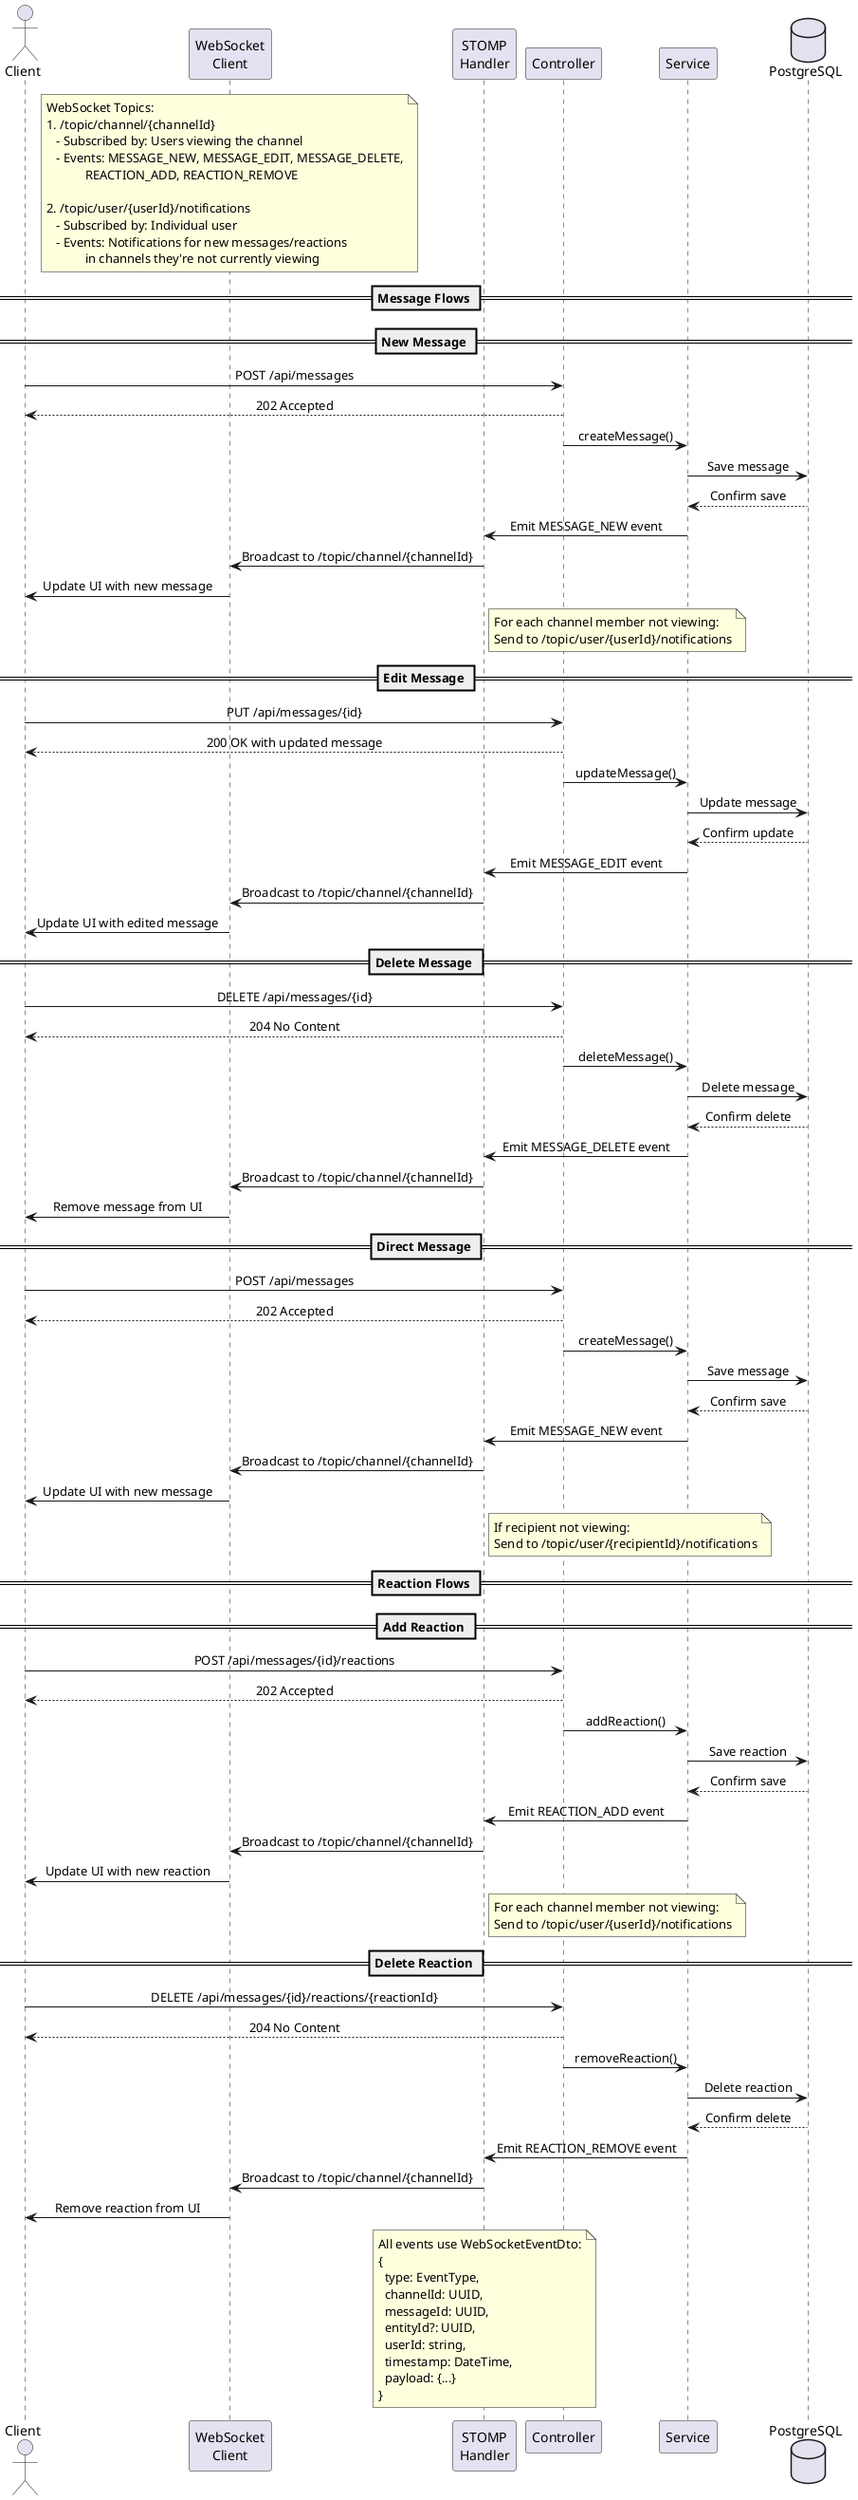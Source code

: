 @startuml websocket_events_flow

' Use modern style
skinparam monochrome false
skinparam shadowing false
skinparam defaultFontName Arial
skinparam backgroundColor white
skinparam handwritten false
skinparam sequenceMessageAlign center
skinparam sequenceGroupBorderColor #6edb71
skinparam sequenceGroupBackgroundColor #1a1b1e

actor Client
participant "WebSocket\nClient" as WSC
participant "STOMP\nHandler" as SH
participant "Controller" as CTRL
participant "Service" as SVC
database "PostgreSQL" as DB

note over WSC
  WebSocket Topics:
  1. /topic/channel/{channelId}
     - Subscribed by: Users viewing the channel
     - Events: MESSAGE_NEW, MESSAGE_EDIT, MESSAGE_DELETE,
              REACTION_ADD, REACTION_REMOVE
  
  2. /topic/user/{userId}/notifications
     - Subscribed by: Individual user
     - Events: Notifications for new messages/reactions
              in channels they're not currently viewing
end note

== Message Flows ==

' New Message
== New Message ==
Client -> CTRL: POST /api/messages
CTRL --> Client: 202 Accepted
CTRL -> SVC: createMessage()
SVC -> DB: Save message
DB --> SVC: Confirm save
SVC -> SH: Emit MESSAGE_NEW event
SH -> WSC: Broadcast to /topic/channel/{channelId}
WSC -> Client: Update UI with new message
note right of SH
  For each channel member not viewing:
  Send to /topic/user/{userId}/notifications
end note

' Edit Message
== Edit Message ==
Client -> CTRL: PUT /api/messages/{id}
CTRL --> Client: 200 OK with updated message
CTRL -> SVC: updateMessage()
SVC -> DB: Update message
DB --> SVC: Confirm update
SVC -> SH: Emit MESSAGE_EDIT event
SH -> WSC: Broadcast to /topic/channel/{channelId}
WSC -> Client: Update UI with edited message

' Delete Message
== Delete Message ==
Client -> CTRL: DELETE /api/messages/{id}
CTRL --> Client: 204 No Content
CTRL -> SVC: deleteMessage()
SVC -> DB: Delete message
DB --> SVC: Confirm delete
SVC -> SH: Emit MESSAGE_DELETE event
SH -> WSC: Broadcast to /topic/channel/{channelId}
WSC -> Client: Remove message from UI

' Direct Message
== Direct Message ==
Client -> CTRL: POST /api/messages
CTRL --> Client: 202 Accepted
CTRL -> SVC: createMessage()
SVC -> DB: Save message
DB --> SVC: Confirm save
SVC -> SH: Emit MESSAGE_NEW event
SH -> WSC: Broadcast to /topic/channel/{channelId}
WSC -> Client: Update UI with new message
note right of SH
  If recipient not viewing:
  Send to /topic/user/{recipientId}/notifications
end note

== Reaction Flows ==

' Add Reaction
== Add Reaction ==
Client -> CTRL: POST /api/messages/{id}/reactions
CTRL --> Client: 202 Accepted
CTRL -> SVC: addReaction()
SVC -> DB: Save reaction
DB --> SVC: Confirm save
SVC -> SH: Emit REACTION_ADD event
SH -> WSC: Broadcast to /topic/channel/{channelId}
WSC -> Client: Update UI with new reaction
note right of SH
  For each channel member not viewing:
  Send to /topic/user/{userId}/notifications
end note

' Delete Reaction
== Delete Reaction ==
Client -> CTRL: DELETE /api/messages/{id}/reactions/{reactionId}
CTRL --> Client: 204 No Content
CTRL -> SVC: removeReaction()
SVC -> DB: Delete reaction
DB --> SVC: Confirm delete
SVC -> SH: Emit REACTION_REMOVE event
SH -> WSC: Broadcast to /topic/channel/{channelId}
WSC -> Client: Remove reaction from UI

note over SH
  All events use WebSocketEventDto:
  {
    type: EventType,
    channelId: UUID,
    messageId: UUID,
    entityId?: UUID,
    userId: string,
    timestamp: DateTime,
    payload: {...}
  }
end note

@enduml 